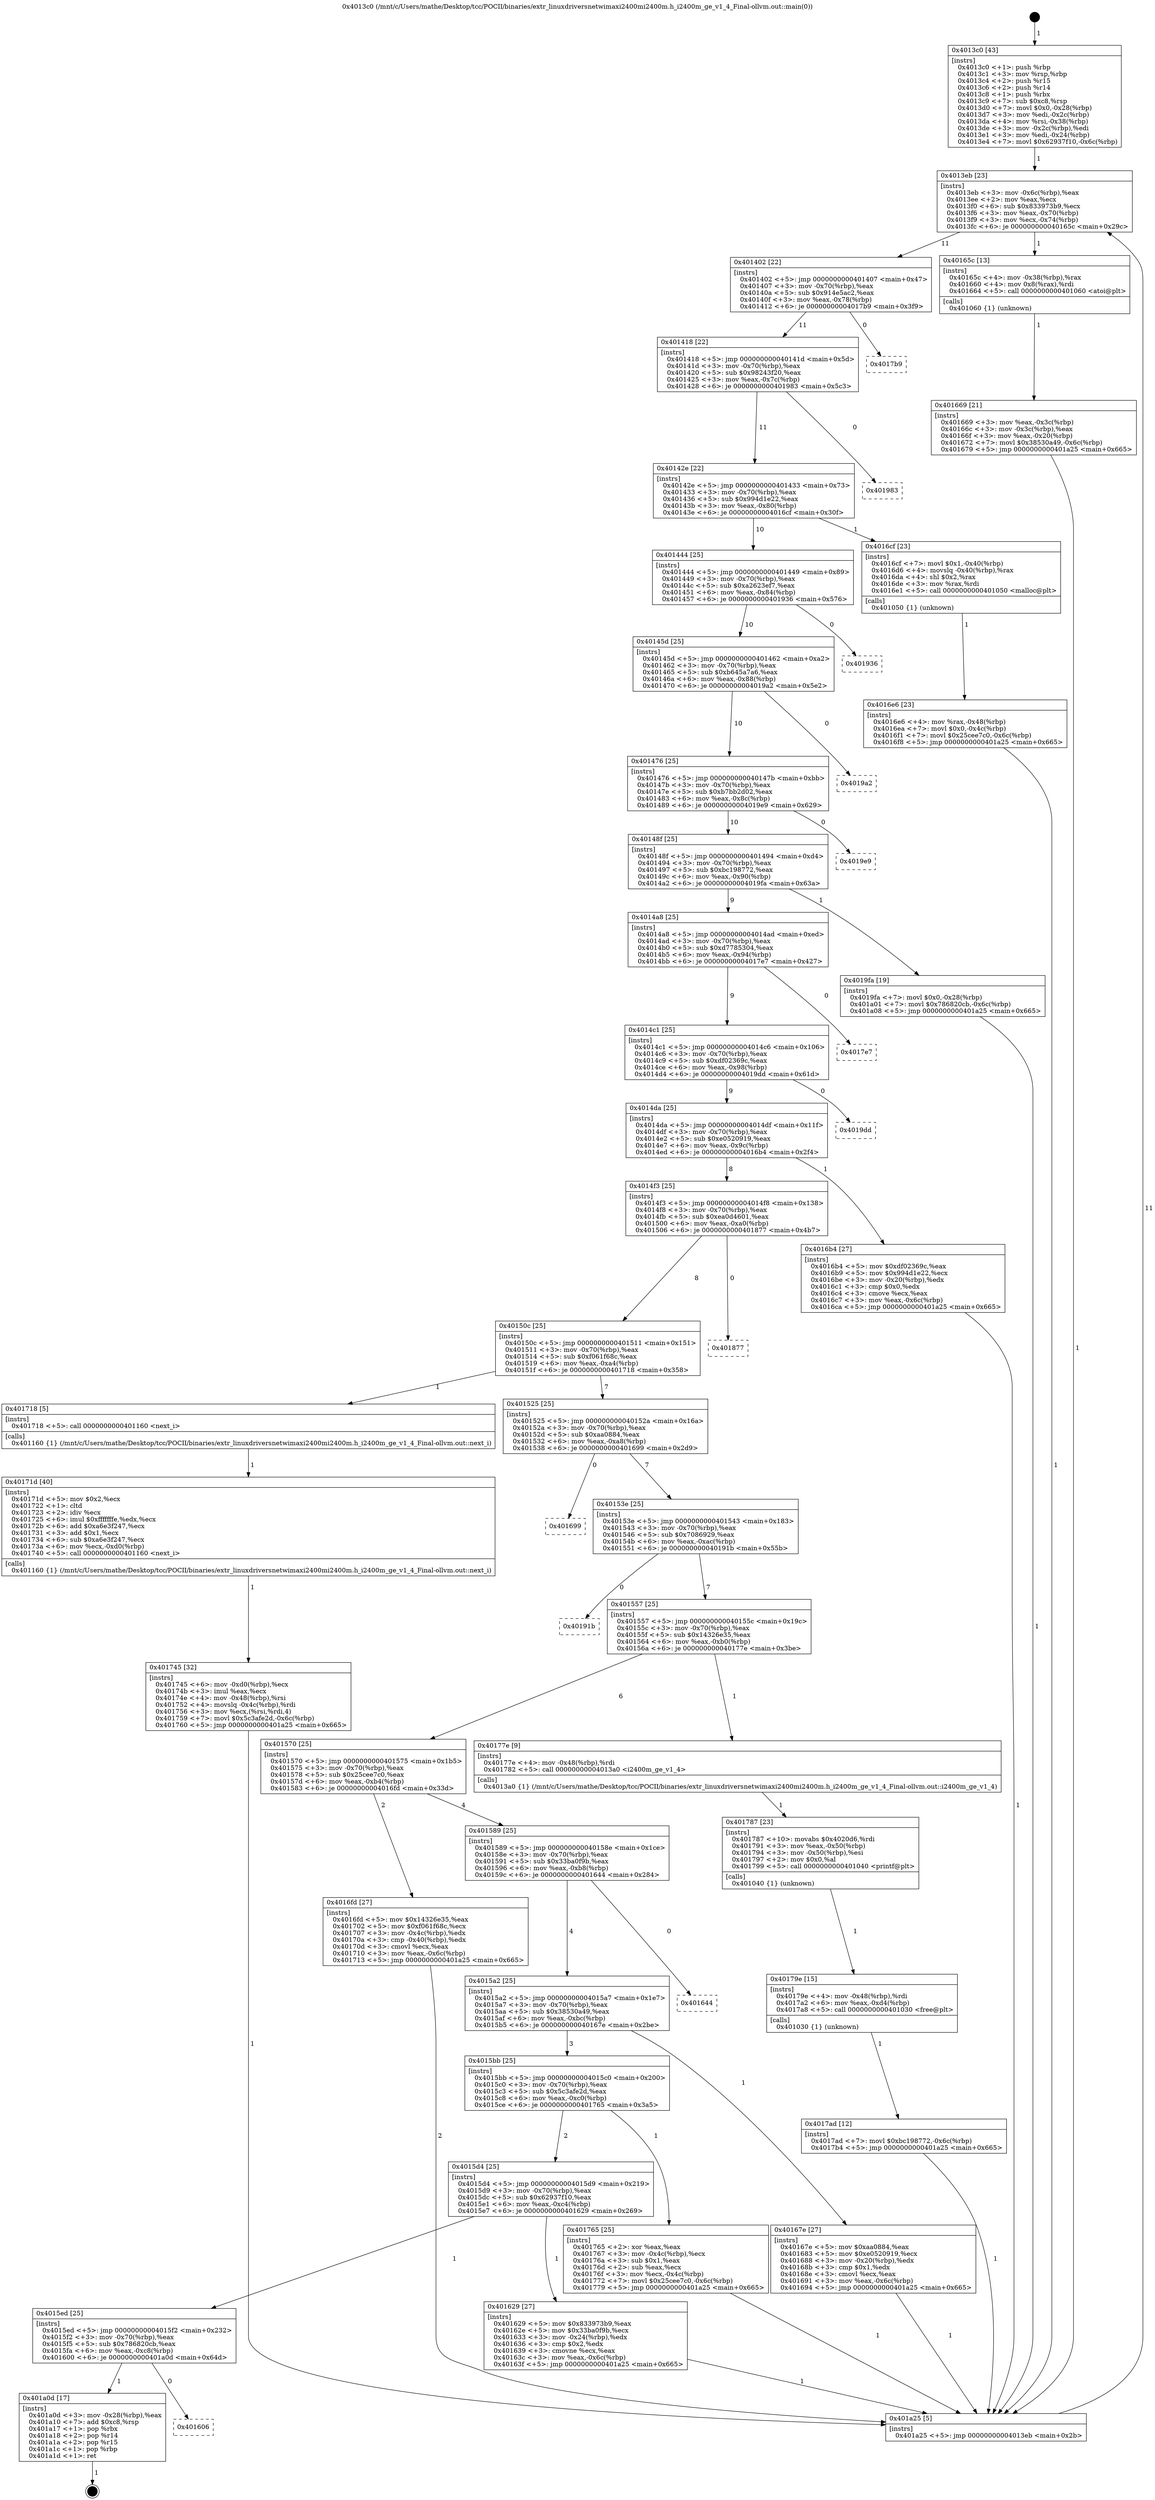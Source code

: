 digraph "0x4013c0" {
  label = "0x4013c0 (/mnt/c/Users/mathe/Desktop/tcc/POCII/binaries/extr_linuxdriversnetwimaxi2400mi2400m.h_i2400m_ge_v1_4_Final-ollvm.out::main(0))"
  labelloc = "t"
  node[shape=record]

  Entry [label="",width=0.3,height=0.3,shape=circle,fillcolor=black,style=filled]
  "0x4013eb" [label="{
     0x4013eb [23]\l
     | [instrs]\l
     &nbsp;&nbsp;0x4013eb \<+3\>: mov -0x6c(%rbp),%eax\l
     &nbsp;&nbsp;0x4013ee \<+2\>: mov %eax,%ecx\l
     &nbsp;&nbsp;0x4013f0 \<+6\>: sub $0x833973b9,%ecx\l
     &nbsp;&nbsp;0x4013f6 \<+3\>: mov %eax,-0x70(%rbp)\l
     &nbsp;&nbsp;0x4013f9 \<+3\>: mov %ecx,-0x74(%rbp)\l
     &nbsp;&nbsp;0x4013fc \<+6\>: je 000000000040165c \<main+0x29c\>\l
  }"]
  "0x40165c" [label="{
     0x40165c [13]\l
     | [instrs]\l
     &nbsp;&nbsp;0x40165c \<+4\>: mov -0x38(%rbp),%rax\l
     &nbsp;&nbsp;0x401660 \<+4\>: mov 0x8(%rax),%rdi\l
     &nbsp;&nbsp;0x401664 \<+5\>: call 0000000000401060 \<atoi@plt\>\l
     | [calls]\l
     &nbsp;&nbsp;0x401060 \{1\} (unknown)\l
  }"]
  "0x401402" [label="{
     0x401402 [22]\l
     | [instrs]\l
     &nbsp;&nbsp;0x401402 \<+5\>: jmp 0000000000401407 \<main+0x47\>\l
     &nbsp;&nbsp;0x401407 \<+3\>: mov -0x70(%rbp),%eax\l
     &nbsp;&nbsp;0x40140a \<+5\>: sub $0x914e5ac2,%eax\l
     &nbsp;&nbsp;0x40140f \<+3\>: mov %eax,-0x78(%rbp)\l
     &nbsp;&nbsp;0x401412 \<+6\>: je 00000000004017b9 \<main+0x3f9\>\l
  }"]
  Exit [label="",width=0.3,height=0.3,shape=circle,fillcolor=black,style=filled,peripheries=2]
  "0x4017b9" [label="{
     0x4017b9\l
  }", style=dashed]
  "0x401418" [label="{
     0x401418 [22]\l
     | [instrs]\l
     &nbsp;&nbsp;0x401418 \<+5\>: jmp 000000000040141d \<main+0x5d\>\l
     &nbsp;&nbsp;0x40141d \<+3\>: mov -0x70(%rbp),%eax\l
     &nbsp;&nbsp;0x401420 \<+5\>: sub $0x98243f20,%eax\l
     &nbsp;&nbsp;0x401425 \<+3\>: mov %eax,-0x7c(%rbp)\l
     &nbsp;&nbsp;0x401428 \<+6\>: je 0000000000401983 \<main+0x5c3\>\l
  }"]
  "0x401606" [label="{
     0x401606\l
  }", style=dashed]
  "0x401983" [label="{
     0x401983\l
  }", style=dashed]
  "0x40142e" [label="{
     0x40142e [22]\l
     | [instrs]\l
     &nbsp;&nbsp;0x40142e \<+5\>: jmp 0000000000401433 \<main+0x73\>\l
     &nbsp;&nbsp;0x401433 \<+3\>: mov -0x70(%rbp),%eax\l
     &nbsp;&nbsp;0x401436 \<+5\>: sub $0x994d1e22,%eax\l
     &nbsp;&nbsp;0x40143b \<+3\>: mov %eax,-0x80(%rbp)\l
     &nbsp;&nbsp;0x40143e \<+6\>: je 00000000004016cf \<main+0x30f\>\l
  }"]
  "0x401a0d" [label="{
     0x401a0d [17]\l
     | [instrs]\l
     &nbsp;&nbsp;0x401a0d \<+3\>: mov -0x28(%rbp),%eax\l
     &nbsp;&nbsp;0x401a10 \<+7\>: add $0xc8,%rsp\l
     &nbsp;&nbsp;0x401a17 \<+1\>: pop %rbx\l
     &nbsp;&nbsp;0x401a18 \<+2\>: pop %r14\l
     &nbsp;&nbsp;0x401a1a \<+2\>: pop %r15\l
     &nbsp;&nbsp;0x401a1c \<+1\>: pop %rbp\l
     &nbsp;&nbsp;0x401a1d \<+1\>: ret\l
  }"]
  "0x4016cf" [label="{
     0x4016cf [23]\l
     | [instrs]\l
     &nbsp;&nbsp;0x4016cf \<+7\>: movl $0x1,-0x40(%rbp)\l
     &nbsp;&nbsp;0x4016d6 \<+4\>: movslq -0x40(%rbp),%rax\l
     &nbsp;&nbsp;0x4016da \<+4\>: shl $0x2,%rax\l
     &nbsp;&nbsp;0x4016de \<+3\>: mov %rax,%rdi\l
     &nbsp;&nbsp;0x4016e1 \<+5\>: call 0000000000401050 \<malloc@plt\>\l
     | [calls]\l
     &nbsp;&nbsp;0x401050 \{1\} (unknown)\l
  }"]
  "0x401444" [label="{
     0x401444 [25]\l
     | [instrs]\l
     &nbsp;&nbsp;0x401444 \<+5\>: jmp 0000000000401449 \<main+0x89\>\l
     &nbsp;&nbsp;0x401449 \<+3\>: mov -0x70(%rbp),%eax\l
     &nbsp;&nbsp;0x40144c \<+5\>: sub $0xa2623ef7,%eax\l
     &nbsp;&nbsp;0x401451 \<+6\>: mov %eax,-0x84(%rbp)\l
     &nbsp;&nbsp;0x401457 \<+6\>: je 0000000000401936 \<main+0x576\>\l
  }"]
  "0x4017ad" [label="{
     0x4017ad [12]\l
     | [instrs]\l
     &nbsp;&nbsp;0x4017ad \<+7\>: movl $0xbc198772,-0x6c(%rbp)\l
     &nbsp;&nbsp;0x4017b4 \<+5\>: jmp 0000000000401a25 \<main+0x665\>\l
  }"]
  "0x401936" [label="{
     0x401936\l
  }", style=dashed]
  "0x40145d" [label="{
     0x40145d [25]\l
     | [instrs]\l
     &nbsp;&nbsp;0x40145d \<+5\>: jmp 0000000000401462 \<main+0xa2\>\l
     &nbsp;&nbsp;0x401462 \<+3\>: mov -0x70(%rbp),%eax\l
     &nbsp;&nbsp;0x401465 \<+5\>: sub $0xb645a7a6,%eax\l
     &nbsp;&nbsp;0x40146a \<+6\>: mov %eax,-0x88(%rbp)\l
     &nbsp;&nbsp;0x401470 \<+6\>: je 00000000004019a2 \<main+0x5e2\>\l
  }"]
  "0x40179e" [label="{
     0x40179e [15]\l
     | [instrs]\l
     &nbsp;&nbsp;0x40179e \<+4\>: mov -0x48(%rbp),%rdi\l
     &nbsp;&nbsp;0x4017a2 \<+6\>: mov %eax,-0xd4(%rbp)\l
     &nbsp;&nbsp;0x4017a8 \<+5\>: call 0000000000401030 \<free@plt\>\l
     | [calls]\l
     &nbsp;&nbsp;0x401030 \{1\} (unknown)\l
  }"]
  "0x4019a2" [label="{
     0x4019a2\l
  }", style=dashed]
  "0x401476" [label="{
     0x401476 [25]\l
     | [instrs]\l
     &nbsp;&nbsp;0x401476 \<+5\>: jmp 000000000040147b \<main+0xbb\>\l
     &nbsp;&nbsp;0x40147b \<+3\>: mov -0x70(%rbp),%eax\l
     &nbsp;&nbsp;0x40147e \<+5\>: sub $0xb7bb2d02,%eax\l
     &nbsp;&nbsp;0x401483 \<+6\>: mov %eax,-0x8c(%rbp)\l
     &nbsp;&nbsp;0x401489 \<+6\>: je 00000000004019e9 \<main+0x629\>\l
  }"]
  "0x401787" [label="{
     0x401787 [23]\l
     | [instrs]\l
     &nbsp;&nbsp;0x401787 \<+10\>: movabs $0x4020d6,%rdi\l
     &nbsp;&nbsp;0x401791 \<+3\>: mov %eax,-0x50(%rbp)\l
     &nbsp;&nbsp;0x401794 \<+3\>: mov -0x50(%rbp),%esi\l
     &nbsp;&nbsp;0x401797 \<+2\>: mov $0x0,%al\l
     &nbsp;&nbsp;0x401799 \<+5\>: call 0000000000401040 \<printf@plt\>\l
     | [calls]\l
     &nbsp;&nbsp;0x401040 \{1\} (unknown)\l
  }"]
  "0x4019e9" [label="{
     0x4019e9\l
  }", style=dashed]
  "0x40148f" [label="{
     0x40148f [25]\l
     | [instrs]\l
     &nbsp;&nbsp;0x40148f \<+5\>: jmp 0000000000401494 \<main+0xd4\>\l
     &nbsp;&nbsp;0x401494 \<+3\>: mov -0x70(%rbp),%eax\l
     &nbsp;&nbsp;0x401497 \<+5\>: sub $0xbc198772,%eax\l
     &nbsp;&nbsp;0x40149c \<+6\>: mov %eax,-0x90(%rbp)\l
     &nbsp;&nbsp;0x4014a2 \<+6\>: je 00000000004019fa \<main+0x63a\>\l
  }"]
  "0x401745" [label="{
     0x401745 [32]\l
     | [instrs]\l
     &nbsp;&nbsp;0x401745 \<+6\>: mov -0xd0(%rbp),%ecx\l
     &nbsp;&nbsp;0x40174b \<+3\>: imul %eax,%ecx\l
     &nbsp;&nbsp;0x40174e \<+4\>: mov -0x48(%rbp),%rsi\l
     &nbsp;&nbsp;0x401752 \<+4\>: movslq -0x4c(%rbp),%rdi\l
     &nbsp;&nbsp;0x401756 \<+3\>: mov %ecx,(%rsi,%rdi,4)\l
     &nbsp;&nbsp;0x401759 \<+7\>: movl $0x5c3afe2d,-0x6c(%rbp)\l
     &nbsp;&nbsp;0x401760 \<+5\>: jmp 0000000000401a25 \<main+0x665\>\l
  }"]
  "0x4019fa" [label="{
     0x4019fa [19]\l
     | [instrs]\l
     &nbsp;&nbsp;0x4019fa \<+7\>: movl $0x0,-0x28(%rbp)\l
     &nbsp;&nbsp;0x401a01 \<+7\>: movl $0x786820cb,-0x6c(%rbp)\l
     &nbsp;&nbsp;0x401a08 \<+5\>: jmp 0000000000401a25 \<main+0x665\>\l
  }"]
  "0x4014a8" [label="{
     0x4014a8 [25]\l
     | [instrs]\l
     &nbsp;&nbsp;0x4014a8 \<+5\>: jmp 00000000004014ad \<main+0xed\>\l
     &nbsp;&nbsp;0x4014ad \<+3\>: mov -0x70(%rbp),%eax\l
     &nbsp;&nbsp;0x4014b0 \<+5\>: sub $0xd7785304,%eax\l
     &nbsp;&nbsp;0x4014b5 \<+6\>: mov %eax,-0x94(%rbp)\l
     &nbsp;&nbsp;0x4014bb \<+6\>: je 00000000004017e7 \<main+0x427\>\l
  }"]
  "0x40171d" [label="{
     0x40171d [40]\l
     | [instrs]\l
     &nbsp;&nbsp;0x40171d \<+5\>: mov $0x2,%ecx\l
     &nbsp;&nbsp;0x401722 \<+1\>: cltd\l
     &nbsp;&nbsp;0x401723 \<+2\>: idiv %ecx\l
     &nbsp;&nbsp;0x401725 \<+6\>: imul $0xfffffffe,%edx,%ecx\l
     &nbsp;&nbsp;0x40172b \<+6\>: add $0xa6e3f247,%ecx\l
     &nbsp;&nbsp;0x401731 \<+3\>: add $0x1,%ecx\l
     &nbsp;&nbsp;0x401734 \<+6\>: sub $0xa6e3f247,%ecx\l
     &nbsp;&nbsp;0x40173a \<+6\>: mov %ecx,-0xd0(%rbp)\l
     &nbsp;&nbsp;0x401740 \<+5\>: call 0000000000401160 \<next_i\>\l
     | [calls]\l
     &nbsp;&nbsp;0x401160 \{1\} (/mnt/c/Users/mathe/Desktop/tcc/POCII/binaries/extr_linuxdriversnetwimaxi2400mi2400m.h_i2400m_ge_v1_4_Final-ollvm.out::next_i)\l
  }"]
  "0x4017e7" [label="{
     0x4017e7\l
  }", style=dashed]
  "0x4014c1" [label="{
     0x4014c1 [25]\l
     | [instrs]\l
     &nbsp;&nbsp;0x4014c1 \<+5\>: jmp 00000000004014c6 \<main+0x106\>\l
     &nbsp;&nbsp;0x4014c6 \<+3\>: mov -0x70(%rbp),%eax\l
     &nbsp;&nbsp;0x4014c9 \<+5\>: sub $0xdf02369c,%eax\l
     &nbsp;&nbsp;0x4014ce \<+6\>: mov %eax,-0x98(%rbp)\l
     &nbsp;&nbsp;0x4014d4 \<+6\>: je 00000000004019dd \<main+0x61d\>\l
  }"]
  "0x4016e6" [label="{
     0x4016e6 [23]\l
     | [instrs]\l
     &nbsp;&nbsp;0x4016e6 \<+4\>: mov %rax,-0x48(%rbp)\l
     &nbsp;&nbsp;0x4016ea \<+7\>: movl $0x0,-0x4c(%rbp)\l
     &nbsp;&nbsp;0x4016f1 \<+7\>: movl $0x25cee7c0,-0x6c(%rbp)\l
     &nbsp;&nbsp;0x4016f8 \<+5\>: jmp 0000000000401a25 \<main+0x665\>\l
  }"]
  "0x4019dd" [label="{
     0x4019dd\l
  }", style=dashed]
  "0x4014da" [label="{
     0x4014da [25]\l
     | [instrs]\l
     &nbsp;&nbsp;0x4014da \<+5\>: jmp 00000000004014df \<main+0x11f\>\l
     &nbsp;&nbsp;0x4014df \<+3\>: mov -0x70(%rbp),%eax\l
     &nbsp;&nbsp;0x4014e2 \<+5\>: sub $0xe0520919,%eax\l
     &nbsp;&nbsp;0x4014e7 \<+6\>: mov %eax,-0x9c(%rbp)\l
     &nbsp;&nbsp;0x4014ed \<+6\>: je 00000000004016b4 \<main+0x2f4\>\l
  }"]
  "0x401669" [label="{
     0x401669 [21]\l
     | [instrs]\l
     &nbsp;&nbsp;0x401669 \<+3\>: mov %eax,-0x3c(%rbp)\l
     &nbsp;&nbsp;0x40166c \<+3\>: mov -0x3c(%rbp),%eax\l
     &nbsp;&nbsp;0x40166f \<+3\>: mov %eax,-0x20(%rbp)\l
     &nbsp;&nbsp;0x401672 \<+7\>: movl $0x38530a49,-0x6c(%rbp)\l
     &nbsp;&nbsp;0x401679 \<+5\>: jmp 0000000000401a25 \<main+0x665\>\l
  }"]
  "0x4016b4" [label="{
     0x4016b4 [27]\l
     | [instrs]\l
     &nbsp;&nbsp;0x4016b4 \<+5\>: mov $0xdf02369c,%eax\l
     &nbsp;&nbsp;0x4016b9 \<+5\>: mov $0x994d1e22,%ecx\l
     &nbsp;&nbsp;0x4016be \<+3\>: mov -0x20(%rbp),%edx\l
     &nbsp;&nbsp;0x4016c1 \<+3\>: cmp $0x0,%edx\l
     &nbsp;&nbsp;0x4016c4 \<+3\>: cmove %ecx,%eax\l
     &nbsp;&nbsp;0x4016c7 \<+3\>: mov %eax,-0x6c(%rbp)\l
     &nbsp;&nbsp;0x4016ca \<+5\>: jmp 0000000000401a25 \<main+0x665\>\l
  }"]
  "0x4014f3" [label="{
     0x4014f3 [25]\l
     | [instrs]\l
     &nbsp;&nbsp;0x4014f3 \<+5\>: jmp 00000000004014f8 \<main+0x138\>\l
     &nbsp;&nbsp;0x4014f8 \<+3\>: mov -0x70(%rbp),%eax\l
     &nbsp;&nbsp;0x4014fb \<+5\>: sub $0xea0d4601,%eax\l
     &nbsp;&nbsp;0x401500 \<+6\>: mov %eax,-0xa0(%rbp)\l
     &nbsp;&nbsp;0x401506 \<+6\>: je 0000000000401877 \<main+0x4b7\>\l
  }"]
  "0x4013c0" [label="{
     0x4013c0 [43]\l
     | [instrs]\l
     &nbsp;&nbsp;0x4013c0 \<+1\>: push %rbp\l
     &nbsp;&nbsp;0x4013c1 \<+3\>: mov %rsp,%rbp\l
     &nbsp;&nbsp;0x4013c4 \<+2\>: push %r15\l
     &nbsp;&nbsp;0x4013c6 \<+2\>: push %r14\l
     &nbsp;&nbsp;0x4013c8 \<+1\>: push %rbx\l
     &nbsp;&nbsp;0x4013c9 \<+7\>: sub $0xc8,%rsp\l
     &nbsp;&nbsp;0x4013d0 \<+7\>: movl $0x0,-0x28(%rbp)\l
     &nbsp;&nbsp;0x4013d7 \<+3\>: mov %edi,-0x2c(%rbp)\l
     &nbsp;&nbsp;0x4013da \<+4\>: mov %rsi,-0x38(%rbp)\l
     &nbsp;&nbsp;0x4013de \<+3\>: mov -0x2c(%rbp),%edi\l
     &nbsp;&nbsp;0x4013e1 \<+3\>: mov %edi,-0x24(%rbp)\l
     &nbsp;&nbsp;0x4013e4 \<+7\>: movl $0x62937f10,-0x6c(%rbp)\l
  }"]
  "0x401877" [label="{
     0x401877\l
  }", style=dashed]
  "0x40150c" [label="{
     0x40150c [25]\l
     | [instrs]\l
     &nbsp;&nbsp;0x40150c \<+5\>: jmp 0000000000401511 \<main+0x151\>\l
     &nbsp;&nbsp;0x401511 \<+3\>: mov -0x70(%rbp),%eax\l
     &nbsp;&nbsp;0x401514 \<+5\>: sub $0xf061f68c,%eax\l
     &nbsp;&nbsp;0x401519 \<+6\>: mov %eax,-0xa4(%rbp)\l
     &nbsp;&nbsp;0x40151f \<+6\>: je 0000000000401718 \<main+0x358\>\l
  }"]
  "0x401a25" [label="{
     0x401a25 [5]\l
     | [instrs]\l
     &nbsp;&nbsp;0x401a25 \<+5\>: jmp 00000000004013eb \<main+0x2b\>\l
  }"]
  "0x401718" [label="{
     0x401718 [5]\l
     | [instrs]\l
     &nbsp;&nbsp;0x401718 \<+5\>: call 0000000000401160 \<next_i\>\l
     | [calls]\l
     &nbsp;&nbsp;0x401160 \{1\} (/mnt/c/Users/mathe/Desktop/tcc/POCII/binaries/extr_linuxdriversnetwimaxi2400mi2400m.h_i2400m_ge_v1_4_Final-ollvm.out::next_i)\l
  }"]
  "0x401525" [label="{
     0x401525 [25]\l
     | [instrs]\l
     &nbsp;&nbsp;0x401525 \<+5\>: jmp 000000000040152a \<main+0x16a\>\l
     &nbsp;&nbsp;0x40152a \<+3\>: mov -0x70(%rbp),%eax\l
     &nbsp;&nbsp;0x40152d \<+5\>: sub $0xaa0884,%eax\l
     &nbsp;&nbsp;0x401532 \<+6\>: mov %eax,-0xa8(%rbp)\l
     &nbsp;&nbsp;0x401538 \<+6\>: je 0000000000401699 \<main+0x2d9\>\l
  }"]
  "0x4015ed" [label="{
     0x4015ed [25]\l
     | [instrs]\l
     &nbsp;&nbsp;0x4015ed \<+5\>: jmp 00000000004015f2 \<main+0x232\>\l
     &nbsp;&nbsp;0x4015f2 \<+3\>: mov -0x70(%rbp),%eax\l
     &nbsp;&nbsp;0x4015f5 \<+5\>: sub $0x786820cb,%eax\l
     &nbsp;&nbsp;0x4015fa \<+6\>: mov %eax,-0xc8(%rbp)\l
     &nbsp;&nbsp;0x401600 \<+6\>: je 0000000000401a0d \<main+0x64d\>\l
  }"]
  "0x401699" [label="{
     0x401699\l
  }", style=dashed]
  "0x40153e" [label="{
     0x40153e [25]\l
     | [instrs]\l
     &nbsp;&nbsp;0x40153e \<+5\>: jmp 0000000000401543 \<main+0x183\>\l
     &nbsp;&nbsp;0x401543 \<+3\>: mov -0x70(%rbp),%eax\l
     &nbsp;&nbsp;0x401546 \<+5\>: sub $0x7086929,%eax\l
     &nbsp;&nbsp;0x40154b \<+6\>: mov %eax,-0xac(%rbp)\l
     &nbsp;&nbsp;0x401551 \<+6\>: je 000000000040191b \<main+0x55b\>\l
  }"]
  "0x401629" [label="{
     0x401629 [27]\l
     | [instrs]\l
     &nbsp;&nbsp;0x401629 \<+5\>: mov $0x833973b9,%eax\l
     &nbsp;&nbsp;0x40162e \<+5\>: mov $0x33ba0f9b,%ecx\l
     &nbsp;&nbsp;0x401633 \<+3\>: mov -0x24(%rbp),%edx\l
     &nbsp;&nbsp;0x401636 \<+3\>: cmp $0x2,%edx\l
     &nbsp;&nbsp;0x401639 \<+3\>: cmovne %ecx,%eax\l
     &nbsp;&nbsp;0x40163c \<+3\>: mov %eax,-0x6c(%rbp)\l
     &nbsp;&nbsp;0x40163f \<+5\>: jmp 0000000000401a25 \<main+0x665\>\l
  }"]
  "0x40191b" [label="{
     0x40191b\l
  }", style=dashed]
  "0x401557" [label="{
     0x401557 [25]\l
     | [instrs]\l
     &nbsp;&nbsp;0x401557 \<+5\>: jmp 000000000040155c \<main+0x19c\>\l
     &nbsp;&nbsp;0x40155c \<+3\>: mov -0x70(%rbp),%eax\l
     &nbsp;&nbsp;0x40155f \<+5\>: sub $0x14326e35,%eax\l
     &nbsp;&nbsp;0x401564 \<+6\>: mov %eax,-0xb0(%rbp)\l
     &nbsp;&nbsp;0x40156a \<+6\>: je 000000000040177e \<main+0x3be\>\l
  }"]
  "0x4015d4" [label="{
     0x4015d4 [25]\l
     | [instrs]\l
     &nbsp;&nbsp;0x4015d4 \<+5\>: jmp 00000000004015d9 \<main+0x219\>\l
     &nbsp;&nbsp;0x4015d9 \<+3\>: mov -0x70(%rbp),%eax\l
     &nbsp;&nbsp;0x4015dc \<+5\>: sub $0x62937f10,%eax\l
     &nbsp;&nbsp;0x4015e1 \<+6\>: mov %eax,-0xc4(%rbp)\l
     &nbsp;&nbsp;0x4015e7 \<+6\>: je 0000000000401629 \<main+0x269\>\l
  }"]
  "0x40177e" [label="{
     0x40177e [9]\l
     | [instrs]\l
     &nbsp;&nbsp;0x40177e \<+4\>: mov -0x48(%rbp),%rdi\l
     &nbsp;&nbsp;0x401782 \<+5\>: call 00000000004013a0 \<i2400m_ge_v1_4\>\l
     | [calls]\l
     &nbsp;&nbsp;0x4013a0 \{1\} (/mnt/c/Users/mathe/Desktop/tcc/POCII/binaries/extr_linuxdriversnetwimaxi2400mi2400m.h_i2400m_ge_v1_4_Final-ollvm.out::i2400m_ge_v1_4)\l
  }"]
  "0x401570" [label="{
     0x401570 [25]\l
     | [instrs]\l
     &nbsp;&nbsp;0x401570 \<+5\>: jmp 0000000000401575 \<main+0x1b5\>\l
     &nbsp;&nbsp;0x401575 \<+3\>: mov -0x70(%rbp),%eax\l
     &nbsp;&nbsp;0x401578 \<+5\>: sub $0x25cee7c0,%eax\l
     &nbsp;&nbsp;0x40157d \<+6\>: mov %eax,-0xb4(%rbp)\l
     &nbsp;&nbsp;0x401583 \<+6\>: je 00000000004016fd \<main+0x33d\>\l
  }"]
  "0x401765" [label="{
     0x401765 [25]\l
     | [instrs]\l
     &nbsp;&nbsp;0x401765 \<+2\>: xor %eax,%eax\l
     &nbsp;&nbsp;0x401767 \<+3\>: mov -0x4c(%rbp),%ecx\l
     &nbsp;&nbsp;0x40176a \<+3\>: sub $0x1,%eax\l
     &nbsp;&nbsp;0x40176d \<+2\>: sub %eax,%ecx\l
     &nbsp;&nbsp;0x40176f \<+3\>: mov %ecx,-0x4c(%rbp)\l
     &nbsp;&nbsp;0x401772 \<+7\>: movl $0x25cee7c0,-0x6c(%rbp)\l
     &nbsp;&nbsp;0x401779 \<+5\>: jmp 0000000000401a25 \<main+0x665\>\l
  }"]
  "0x4016fd" [label="{
     0x4016fd [27]\l
     | [instrs]\l
     &nbsp;&nbsp;0x4016fd \<+5\>: mov $0x14326e35,%eax\l
     &nbsp;&nbsp;0x401702 \<+5\>: mov $0xf061f68c,%ecx\l
     &nbsp;&nbsp;0x401707 \<+3\>: mov -0x4c(%rbp),%edx\l
     &nbsp;&nbsp;0x40170a \<+3\>: cmp -0x40(%rbp),%edx\l
     &nbsp;&nbsp;0x40170d \<+3\>: cmovl %ecx,%eax\l
     &nbsp;&nbsp;0x401710 \<+3\>: mov %eax,-0x6c(%rbp)\l
     &nbsp;&nbsp;0x401713 \<+5\>: jmp 0000000000401a25 \<main+0x665\>\l
  }"]
  "0x401589" [label="{
     0x401589 [25]\l
     | [instrs]\l
     &nbsp;&nbsp;0x401589 \<+5\>: jmp 000000000040158e \<main+0x1ce\>\l
     &nbsp;&nbsp;0x40158e \<+3\>: mov -0x70(%rbp),%eax\l
     &nbsp;&nbsp;0x401591 \<+5\>: sub $0x33ba0f9b,%eax\l
     &nbsp;&nbsp;0x401596 \<+6\>: mov %eax,-0xb8(%rbp)\l
     &nbsp;&nbsp;0x40159c \<+6\>: je 0000000000401644 \<main+0x284\>\l
  }"]
  "0x4015bb" [label="{
     0x4015bb [25]\l
     | [instrs]\l
     &nbsp;&nbsp;0x4015bb \<+5\>: jmp 00000000004015c0 \<main+0x200\>\l
     &nbsp;&nbsp;0x4015c0 \<+3\>: mov -0x70(%rbp),%eax\l
     &nbsp;&nbsp;0x4015c3 \<+5\>: sub $0x5c3afe2d,%eax\l
     &nbsp;&nbsp;0x4015c8 \<+6\>: mov %eax,-0xc0(%rbp)\l
     &nbsp;&nbsp;0x4015ce \<+6\>: je 0000000000401765 \<main+0x3a5\>\l
  }"]
  "0x401644" [label="{
     0x401644\l
  }", style=dashed]
  "0x4015a2" [label="{
     0x4015a2 [25]\l
     | [instrs]\l
     &nbsp;&nbsp;0x4015a2 \<+5\>: jmp 00000000004015a7 \<main+0x1e7\>\l
     &nbsp;&nbsp;0x4015a7 \<+3\>: mov -0x70(%rbp),%eax\l
     &nbsp;&nbsp;0x4015aa \<+5\>: sub $0x38530a49,%eax\l
     &nbsp;&nbsp;0x4015af \<+6\>: mov %eax,-0xbc(%rbp)\l
     &nbsp;&nbsp;0x4015b5 \<+6\>: je 000000000040167e \<main+0x2be\>\l
  }"]
  "0x40167e" [label="{
     0x40167e [27]\l
     | [instrs]\l
     &nbsp;&nbsp;0x40167e \<+5\>: mov $0xaa0884,%eax\l
     &nbsp;&nbsp;0x401683 \<+5\>: mov $0xe0520919,%ecx\l
     &nbsp;&nbsp;0x401688 \<+3\>: mov -0x20(%rbp),%edx\l
     &nbsp;&nbsp;0x40168b \<+3\>: cmp $0x1,%edx\l
     &nbsp;&nbsp;0x40168e \<+3\>: cmovl %ecx,%eax\l
     &nbsp;&nbsp;0x401691 \<+3\>: mov %eax,-0x6c(%rbp)\l
     &nbsp;&nbsp;0x401694 \<+5\>: jmp 0000000000401a25 \<main+0x665\>\l
  }"]
  Entry -> "0x4013c0" [label=" 1"]
  "0x4013eb" -> "0x40165c" [label=" 1"]
  "0x4013eb" -> "0x401402" [label=" 11"]
  "0x401a0d" -> Exit [label=" 1"]
  "0x401402" -> "0x4017b9" [label=" 0"]
  "0x401402" -> "0x401418" [label=" 11"]
  "0x4015ed" -> "0x401606" [label=" 0"]
  "0x401418" -> "0x401983" [label=" 0"]
  "0x401418" -> "0x40142e" [label=" 11"]
  "0x4015ed" -> "0x401a0d" [label=" 1"]
  "0x40142e" -> "0x4016cf" [label=" 1"]
  "0x40142e" -> "0x401444" [label=" 10"]
  "0x4019fa" -> "0x401a25" [label=" 1"]
  "0x401444" -> "0x401936" [label=" 0"]
  "0x401444" -> "0x40145d" [label=" 10"]
  "0x4017ad" -> "0x401a25" [label=" 1"]
  "0x40145d" -> "0x4019a2" [label=" 0"]
  "0x40145d" -> "0x401476" [label=" 10"]
  "0x40179e" -> "0x4017ad" [label=" 1"]
  "0x401476" -> "0x4019e9" [label=" 0"]
  "0x401476" -> "0x40148f" [label=" 10"]
  "0x401787" -> "0x40179e" [label=" 1"]
  "0x40148f" -> "0x4019fa" [label=" 1"]
  "0x40148f" -> "0x4014a8" [label=" 9"]
  "0x40177e" -> "0x401787" [label=" 1"]
  "0x4014a8" -> "0x4017e7" [label=" 0"]
  "0x4014a8" -> "0x4014c1" [label=" 9"]
  "0x401765" -> "0x401a25" [label=" 1"]
  "0x4014c1" -> "0x4019dd" [label=" 0"]
  "0x4014c1" -> "0x4014da" [label=" 9"]
  "0x401745" -> "0x401a25" [label=" 1"]
  "0x4014da" -> "0x4016b4" [label=" 1"]
  "0x4014da" -> "0x4014f3" [label=" 8"]
  "0x40171d" -> "0x401745" [label=" 1"]
  "0x4014f3" -> "0x401877" [label=" 0"]
  "0x4014f3" -> "0x40150c" [label=" 8"]
  "0x401718" -> "0x40171d" [label=" 1"]
  "0x40150c" -> "0x401718" [label=" 1"]
  "0x40150c" -> "0x401525" [label=" 7"]
  "0x4016fd" -> "0x401a25" [label=" 2"]
  "0x401525" -> "0x401699" [label=" 0"]
  "0x401525" -> "0x40153e" [label=" 7"]
  "0x4016e6" -> "0x401a25" [label=" 1"]
  "0x40153e" -> "0x40191b" [label=" 0"]
  "0x40153e" -> "0x401557" [label=" 7"]
  "0x4016cf" -> "0x4016e6" [label=" 1"]
  "0x401557" -> "0x40177e" [label=" 1"]
  "0x401557" -> "0x401570" [label=" 6"]
  "0x40167e" -> "0x401a25" [label=" 1"]
  "0x401570" -> "0x4016fd" [label=" 2"]
  "0x401570" -> "0x401589" [label=" 4"]
  "0x401669" -> "0x401a25" [label=" 1"]
  "0x401589" -> "0x401644" [label=" 0"]
  "0x401589" -> "0x4015a2" [label=" 4"]
  "0x401a25" -> "0x4013eb" [label=" 11"]
  "0x4015a2" -> "0x40167e" [label=" 1"]
  "0x4015a2" -> "0x4015bb" [label=" 3"]
  "0x40165c" -> "0x401669" [label=" 1"]
  "0x4015bb" -> "0x401765" [label=" 1"]
  "0x4015bb" -> "0x4015d4" [label=" 2"]
  "0x4016b4" -> "0x401a25" [label=" 1"]
  "0x4015d4" -> "0x401629" [label=" 1"]
  "0x4015d4" -> "0x4015ed" [label=" 1"]
  "0x401629" -> "0x401a25" [label=" 1"]
  "0x4013c0" -> "0x4013eb" [label=" 1"]
}

